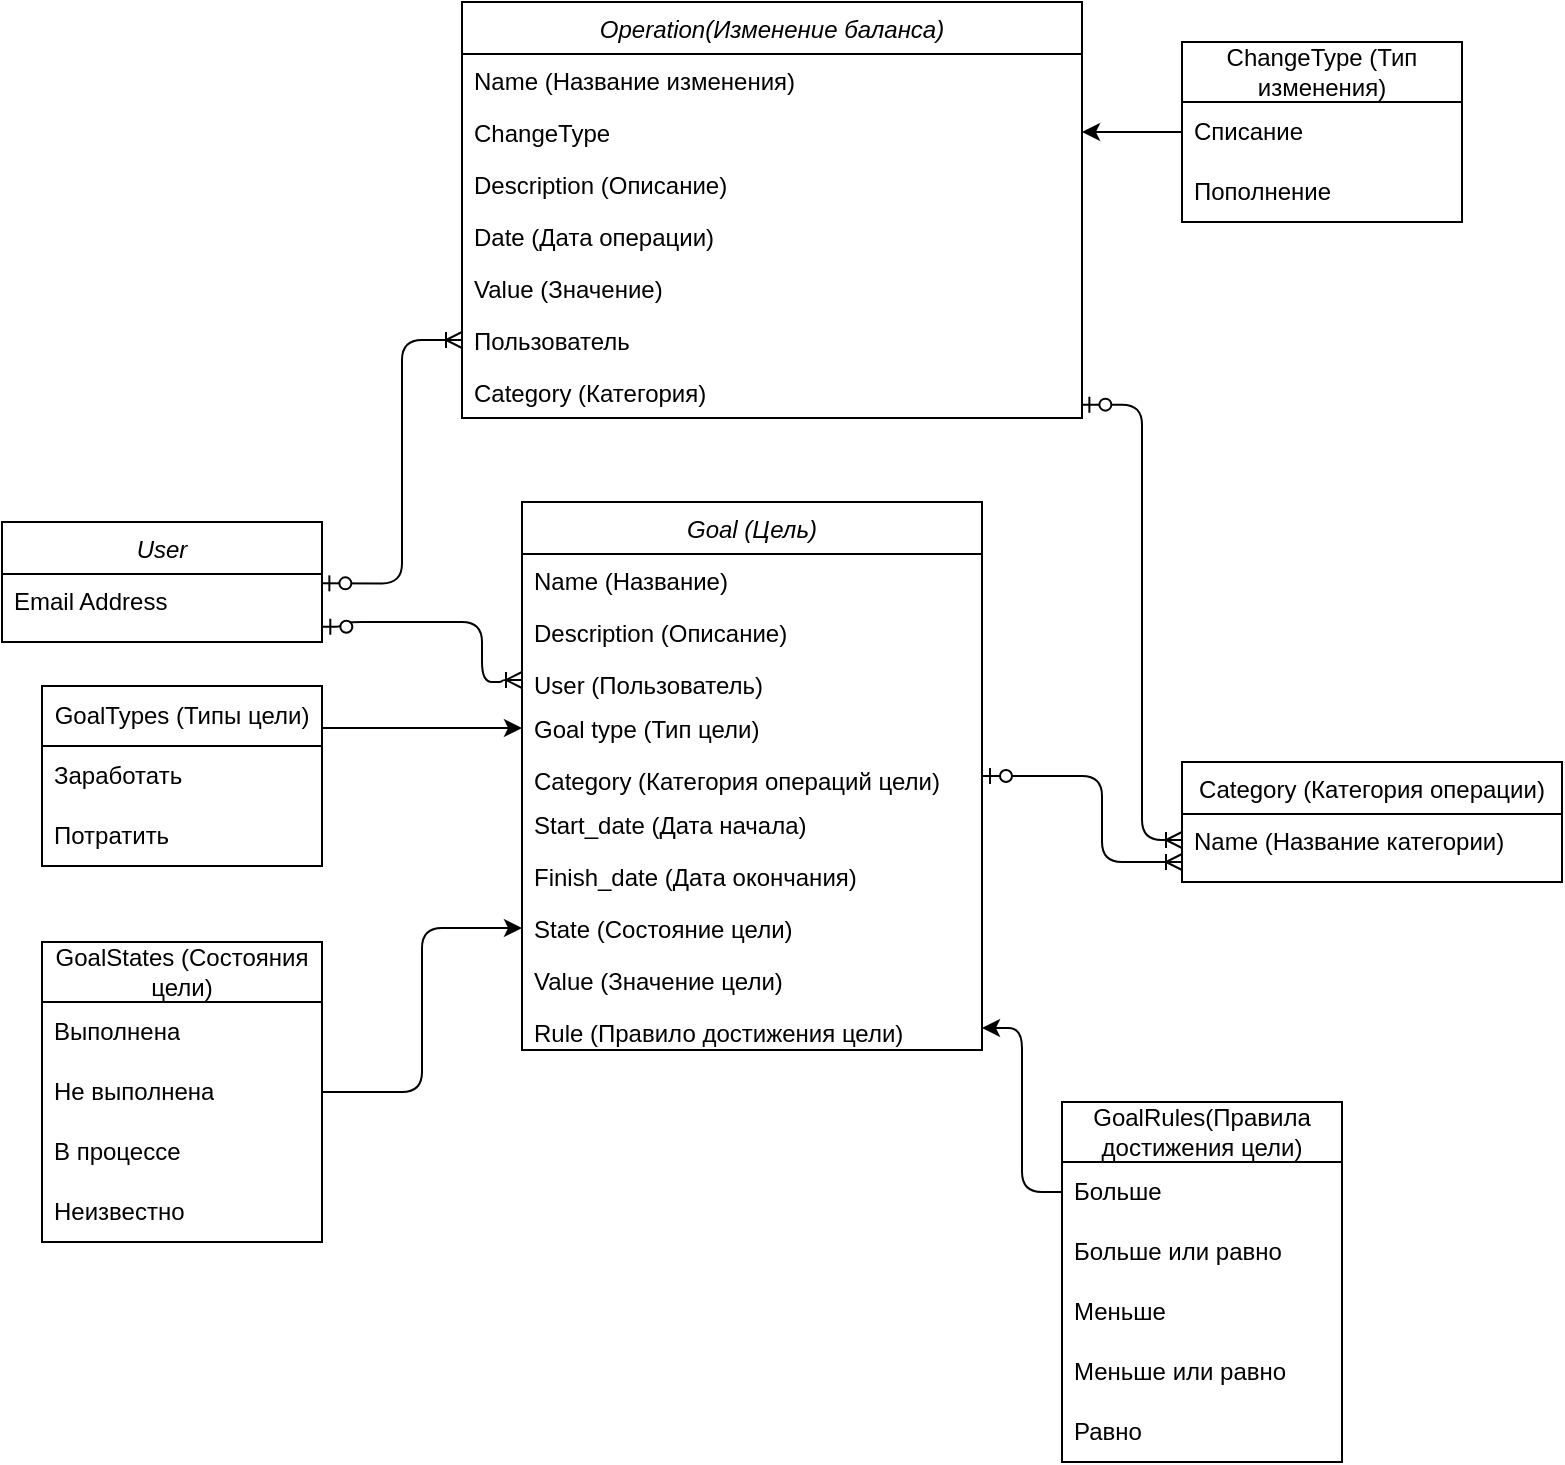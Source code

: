 <mxfile version="20.6.2" type="device" pages="2"><diagram id="C5RBs43oDa-KdzZeNtuy" name="Page-1"><mxGraphModel dx="1962" dy="1766" grid="1" gridSize="10" guides="1" tooltips="1" connect="1" arrows="1" fold="1" page="1" pageScale="1" pageWidth="827" pageHeight="1169" math="0" shadow="0"><root><mxCell id="WIyWlLk6GJQsqaUBKTNV-0"/><mxCell id="WIyWlLk6GJQsqaUBKTNV-1" parent="WIyWlLk6GJQsqaUBKTNV-0"/><mxCell id="zkfFHV4jXpPFQw0GAbJ--0" value="Operation(Изменение баланса)" style="swimlane;fontStyle=2;align=center;verticalAlign=top;childLayout=stackLayout;horizontal=1;startSize=26;horizontalStack=0;resizeParent=1;resizeLast=0;collapsible=1;marginBottom=0;rounded=0;shadow=0;strokeWidth=1;" parent="WIyWlLk6GJQsqaUBKTNV-1" vertex="1"><mxGeometry x="10" y="-170" width="310" height="208" as="geometry"><mxRectangle x="230" y="140" width="160" height="26" as="alternateBounds"/></mxGeometry></mxCell><mxCell id="zkfFHV4jXpPFQw0GAbJ--1" value="Name (Название изменения)" style="text;align=left;verticalAlign=top;spacingLeft=4;spacingRight=4;overflow=hidden;rotatable=0;points=[[0,0.5],[1,0.5]];portConstraint=eastwest;" parent="zkfFHV4jXpPFQw0GAbJ--0" vertex="1"><mxGeometry y="26" width="310" height="26" as="geometry"/></mxCell><mxCell id="6rDE23QZTQZTbYscUyHY-10" value="ChangeType" style="text;align=left;verticalAlign=top;spacingLeft=4;spacingRight=4;overflow=hidden;rotatable=0;points=[[0,0.5],[1,0.5]];portConstraint=eastwest;" parent="zkfFHV4jXpPFQw0GAbJ--0" vertex="1"><mxGeometry y="52" width="310" height="26" as="geometry"/></mxCell><mxCell id="zkfFHV4jXpPFQw0GAbJ--2" value="Description (Описание)" style="text;align=left;verticalAlign=top;spacingLeft=4;spacingRight=4;overflow=hidden;rotatable=0;points=[[0,0.5],[1,0.5]];portConstraint=eastwest;rounded=0;shadow=0;html=0;" parent="zkfFHV4jXpPFQw0GAbJ--0" vertex="1"><mxGeometry y="78" width="310" height="26" as="geometry"/></mxCell><mxCell id="zkfFHV4jXpPFQw0GAbJ--3" value="Date (Дата операции)" style="text;align=left;verticalAlign=top;spacingLeft=4;spacingRight=4;overflow=hidden;rotatable=0;points=[[0,0.5],[1,0.5]];portConstraint=eastwest;rounded=0;shadow=0;html=0;" parent="zkfFHV4jXpPFQw0GAbJ--0" vertex="1"><mxGeometry y="104" width="310" height="26" as="geometry"/></mxCell><mxCell id="droNEMPqLbApJYfDtnA0-14" value="Value (Значение)" style="text;align=left;verticalAlign=top;spacingLeft=4;spacingRight=4;overflow=hidden;rotatable=0;points=[[0,0.5],[1,0.5]];portConstraint=eastwest;rounded=0;shadow=0;html=0;" parent="zkfFHV4jXpPFQw0GAbJ--0" vertex="1"><mxGeometry y="130" width="310" height="26" as="geometry"/></mxCell><mxCell id="droNEMPqLbApJYfDtnA0-22" value="Пользователь" style="text;align=left;verticalAlign=top;spacingLeft=4;spacingRight=4;overflow=hidden;rotatable=0;points=[[0,0.5],[1,0.5]];portConstraint=eastwest;rounded=0;shadow=0;html=0;" parent="zkfFHV4jXpPFQw0GAbJ--0" vertex="1"><mxGeometry y="156" width="310" height="26" as="geometry"/></mxCell><mxCell id="YLelCh7Ct_i9xg_VBC4e-17" value="Category (Категория)" style="text;align=left;verticalAlign=top;spacingLeft=4;spacingRight=4;overflow=hidden;rotatable=0;points=[[0,0.5],[1,0.5]];portConstraint=eastwest;rounded=0;shadow=0;html=0;" vertex="1" parent="zkfFHV4jXpPFQw0GAbJ--0"><mxGeometry y="182" width="310" height="26" as="geometry"/></mxCell><mxCell id="zkfFHV4jXpPFQw0GAbJ--17" value="Category (Категория операции)" style="swimlane;fontStyle=0;align=center;verticalAlign=top;childLayout=stackLayout;horizontal=1;startSize=26;horizontalStack=0;resizeParent=1;resizeLast=0;collapsible=1;marginBottom=0;rounded=0;shadow=0;strokeWidth=1;" parent="WIyWlLk6GJQsqaUBKTNV-1" vertex="1"><mxGeometry x="370" y="210" width="190" height="60" as="geometry"><mxRectangle x="550" y="140" width="160" height="26" as="alternateBounds"/></mxGeometry></mxCell><mxCell id="zkfFHV4jXpPFQw0GAbJ--18" value="Name (Название категории)" style="text;align=left;verticalAlign=top;spacingLeft=4;spacingRight=4;overflow=hidden;rotatable=0;points=[[0,0.5],[1,0.5]];portConstraint=eastwest;" parent="zkfFHV4jXpPFQw0GAbJ--17" vertex="1"><mxGeometry y="26" width="190" height="26" as="geometry"/></mxCell><mxCell id="droNEMPqLbApJYfDtnA0-0" value="User" style="swimlane;fontStyle=2;align=center;verticalAlign=top;childLayout=stackLayout;horizontal=1;startSize=26;horizontalStack=0;resizeParent=1;resizeLast=0;collapsible=1;marginBottom=0;rounded=0;shadow=0;strokeWidth=1;" parent="WIyWlLk6GJQsqaUBKTNV-1" vertex="1"><mxGeometry x="-220" y="90" width="160" height="60" as="geometry"><mxRectangle x="230" y="140" width="160" height="26" as="alternateBounds"/></mxGeometry></mxCell><mxCell id="droNEMPqLbApJYfDtnA0-3" value="Email Address" style="text;align=left;verticalAlign=top;spacingLeft=4;spacingRight=4;overflow=hidden;rotatable=0;points=[[0,0.5],[1,0.5]];portConstraint=eastwest;rounded=0;shadow=0;html=0;" parent="droNEMPqLbApJYfDtnA0-0" vertex="1"><mxGeometry y="26" width="160" height="26" as="geometry"/></mxCell><mxCell id="6rDE23QZTQZTbYscUyHY-17" value="" style="edgeStyle=orthogonalEdgeStyle;fontSize=12;html=1;endArrow=ERoneToMany;startArrow=ERzeroToOne;rounded=1;entryX=0;entryY=0.5;entryDx=0;entryDy=0;exitX=0.998;exitY=0.18;exitDx=0;exitDy=0;exitPerimeter=0;" parent="WIyWlLk6GJQsqaUBKTNV-1" source="droNEMPqLbApJYfDtnA0-3" target="droNEMPqLbApJYfDtnA0-22" edge="1"><mxGeometry width="100" height="100" relative="1" as="geometry"><mxPoint x="-60" y="100" as="sourcePoint"/><mxPoint y="-20" as="targetPoint"/><Array as="points"><mxPoint x="-20" y="121"/><mxPoint x="-20" y="-1"/></Array></mxGeometry></mxCell><mxCell id="YLelCh7Ct_i9xg_VBC4e-0" value="Goal (Цель)" style="swimlane;fontStyle=2;align=center;verticalAlign=top;childLayout=stackLayout;horizontal=1;startSize=26;horizontalStack=0;resizeParent=1;resizeLast=0;collapsible=1;marginBottom=0;rounded=0;shadow=0;strokeWidth=1;" vertex="1" parent="WIyWlLk6GJQsqaUBKTNV-1"><mxGeometry x="40" y="80" width="230" height="274" as="geometry"><mxRectangle x="230" y="140" width="160" height="26" as="alternateBounds"/></mxGeometry></mxCell><mxCell id="YLelCh7Ct_i9xg_VBC4e-1" value="Name (Название)" style="text;align=left;verticalAlign=top;spacingLeft=4;spacingRight=4;overflow=hidden;rotatable=0;points=[[0,0.5],[1,0.5]];portConstraint=eastwest;" vertex="1" parent="YLelCh7Ct_i9xg_VBC4e-0"><mxGeometry y="26" width="230" height="26" as="geometry"/></mxCell><mxCell id="YLelCh7Ct_i9xg_VBC4e-6" value="Description (Описание)" style="text;align=left;verticalAlign=top;spacingLeft=4;spacingRight=4;overflow=hidden;rotatable=0;points=[[0,0.5],[1,0.5]];portConstraint=eastwest;" vertex="1" parent="YLelCh7Ct_i9xg_VBC4e-0"><mxGeometry y="52" width="230" height="26" as="geometry"/></mxCell><mxCell id="YLelCh7Ct_i9xg_VBC4e-31" value="User (Пользователь)" style="text;align=left;verticalAlign=top;spacingLeft=4;spacingRight=4;overflow=hidden;rotatable=0;points=[[0,0.5],[1,0.5]];portConstraint=eastwest;container=1;" vertex="1" parent="YLelCh7Ct_i9xg_VBC4e-0"><mxGeometry y="78" width="230" height="22" as="geometry"><mxRectangle y="230" width="230" height="30" as="alternateBounds"/></mxGeometry></mxCell><mxCell id="YLelCh7Ct_i9xg_VBC4e-2" value="Goal type (Тип цели)" style="text;align=left;verticalAlign=top;spacingLeft=4;spacingRight=4;overflow=hidden;rotatable=0;points=[[0,0.5],[1,0.5]];portConstraint=eastwest;" vertex="1" parent="YLelCh7Ct_i9xg_VBC4e-0"><mxGeometry y="100" width="230" height="26" as="geometry"/></mxCell><mxCell id="Ao2lMlUDFyoLLp6I1BZ9-1" value="Category (Категория операций цели)" style="text;align=left;verticalAlign=top;spacingLeft=4;spacingRight=4;overflow=hidden;rotatable=0;points=[[0,0.5],[1,0.5]];portConstraint=eastwest;container=1;" vertex="1" parent="YLelCh7Ct_i9xg_VBC4e-0"><mxGeometry y="126" width="230" height="22" as="geometry"/></mxCell><mxCell id="YLelCh7Ct_i9xg_VBC4e-4" value="Start_date (Дата начала)" style="text;align=left;verticalAlign=top;spacingLeft=4;spacingRight=4;overflow=hidden;rotatable=0;points=[[0,0.5],[1,0.5]];portConstraint=eastwest;" vertex="1" parent="YLelCh7Ct_i9xg_VBC4e-0"><mxGeometry y="148" width="230" height="26" as="geometry"/></mxCell><mxCell id="YLelCh7Ct_i9xg_VBC4e-5" value="Finish_date (Дата окончания)" style="text;align=left;verticalAlign=top;spacingLeft=4;spacingRight=4;overflow=hidden;rotatable=0;points=[[0,0.5],[1,0.5]];portConstraint=eastwest;" vertex="1" parent="YLelCh7Ct_i9xg_VBC4e-0"><mxGeometry y="174" width="230" height="26" as="geometry"/></mxCell><mxCell id="YLelCh7Ct_i9xg_VBC4e-7" value="State (Состояние цели)" style="text;align=left;verticalAlign=top;spacingLeft=4;spacingRight=4;overflow=hidden;rotatable=0;points=[[0,0.5],[1,0.5]];portConstraint=eastwest;" vertex="1" parent="YLelCh7Ct_i9xg_VBC4e-0"><mxGeometry y="200" width="230" height="26" as="geometry"/></mxCell><mxCell id="YLelCh7Ct_i9xg_VBC4e-10" value="Value (Значение цели)" style="text;align=left;verticalAlign=top;spacingLeft=4;spacingRight=4;overflow=hidden;rotatable=0;points=[[0,0.5],[1,0.5]];portConstraint=eastwest;container=1;" vertex="1" parent="YLelCh7Ct_i9xg_VBC4e-0"><mxGeometry y="226" width="230" height="26" as="geometry"/></mxCell><mxCell id="YLelCh7Ct_i9xg_VBC4e-23" value="Rule (Правило достижения цели)" style="text;align=left;verticalAlign=top;spacingLeft=4;spacingRight=4;overflow=hidden;rotatable=0;points=[[0,0.5],[1,0.5]];portConstraint=eastwest;container=1;" vertex="1" parent="YLelCh7Ct_i9xg_VBC4e-0"><mxGeometry y="252" width="230" height="22" as="geometry"/></mxCell><mxCell id="YLelCh7Ct_i9xg_VBC4e-3" value="" style="edgeStyle=orthogonalEdgeStyle;fontSize=12;html=1;endArrow=ERoneToMany;startArrow=ERzeroToOne;rounded=1;entryX=0;entryY=0.5;entryDx=0;entryDy=0;exitX=1.001;exitY=1.016;exitDx=0;exitDy=0;exitPerimeter=0;" edge="1" parent="WIyWlLk6GJQsqaUBKTNV-1" source="droNEMPqLbApJYfDtnA0-3" target="YLelCh7Ct_i9xg_VBC4e-31"><mxGeometry width="100" height="100" relative="1" as="geometry"><mxPoint x="-120" y="130" as="sourcePoint"/><mxPoint x="-50" y="70" as="targetPoint"/><Array as="points"><mxPoint x="-50" y="142"/><mxPoint x="-50" y="140"/><mxPoint x="20" y="140"/><mxPoint x="20" y="170"/><mxPoint x="30" y="170"/><mxPoint x="30" y="169"/></Array></mxGeometry></mxCell><mxCell id="YLelCh7Ct_i9xg_VBC4e-11" value="ChangeType (Тип изменения)" style="swimlane;fontStyle=0;childLayout=stackLayout;horizontal=1;startSize=30;horizontalStack=0;resizeParent=1;resizeParentMax=0;resizeLast=0;collapsible=1;marginBottom=0;whiteSpace=wrap;html=1;" vertex="1" parent="WIyWlLk6GJQsqaUBKTNV-1"><mxGeometry x="370" y="-150" width="140" height="90" as="geometry"/></mxCell><mxCell id="YLelCh7Ct_i9xg_VBC4e-12" value="Списание" style="text;strokeColor=none;fillColor=none;align=left;verticalAlign=middle;spacingLeft=4;spacingRight=4;overflow=hidden;points=[[0,0.5],[1,0.5]];portConstraint=eastwest;rotatable=0;whiteSpace=wrap;html=1;" vertex="1" parent="YLelCh7Ct_i9xg_VBC4e-11"><mxGeometry y="30" width="140" height="30" as="geometry"/></mxCell><mxCell id="YLelCh7Ct_i9xg_VBC4e-13" value="Пополнение" style="text;strokeColor=none;fillColor=none;align=left;verticalAlign=middle;spacingLeft=4;spacingRight=4;overflow=hidden;points=[[0,0.5],[1,0.5]];portConstraint=eastwest;rotatable=0;whiteSpace=wrap;html=1;" vertex="1" parent="YLelCh7Ct_i9xg_VBC4e-11"><mxGeometry y="60" width="140" height="30" as="geometry"/></mxCell><mxCell id="YLelCh7Ct_i9xg_VBC4e-21" style="edgeStyle=orthogonalEdgeStyle;rounded=1;orthogonalLoop=1;jettySize=auto;html=1;entryX=0;entryY=0.5;entryDx=0;entryDy=0;" edge="1" parent="WIyWlLk6GJQsqaUBKTNV-1" source="YLelCh7Ct_i9xg_VBC4e-18" target="YLelCh7Ct_i9xg_VBC4e-2"><mxGeometry relative="1" as="geometry"><Array as="points"><mxPoint x="10" y="193"/></Array></mxGeometry></mxCell><mxCell id="YLelCh7Ct_i9xg_VBC4e-18" value="GoalTypes (Типы цели)" style="swimlane;fontStyle=0;childLayout=stackLayout;horizontal=1;startSize=30;horizontalStack=0;resizeParent=1;resizeParentMax=0;resizeLast=0;collapsible=1;marginBottom=0;whiteSpace=wrap;html=1;" vertex="1" parent="WIyWlLk6GJQsqaUBKTNV-1"><mxGeometry x="-200" y="172" width="140" height="90" as="geometry"/></mxCell><mxCell id="YLelCh7Ct_i9xg_VBC4e-19" value="Заработать" style="text;strokeColor=none;fillColor=none;align=left;verticalAlign=middle;spacingLeft=4;spacingRight=4;overflow=hidden;points=[[0,0.5],[1,0.5]];portConstraint=eastwest;rotatable=0;whiteSpace=wrap;html=1;" vertex="1" parent="YLelCh7Ct_i9xg_VBC4e-18"><mxGeometry y="30" width="140" height="30" as="geometry"/></mxCell><mxCell id="YLelCh7Ct_i9xg_VBC4e-20" value="Потратить" style="text;strokeColor=none;fillColor=none;align=left;verticalAlign=middle;spacingLeft=4;spacingRight=4;overflow=hidden;points=[[0,0.5],[1,0.5]];portConstraint=eastwest;rotatable=0;whiteSpace=wrap;html=1;" vertex="1" parent="YLelCh7Ct_i9xg_VBC4e-18"><mxGeometry y="60" width="140" height="30" as="geometry"/></mxCell><mxCell id="YLelCh7Ct_i9xg_VBC4e-22" style="edgeStyle=orthogonalEdgeStyle;rounded=0;orthogonalLoop=1;jettySize=auto;html=1;entryX=1;entryY=0.5;entryDx=0;entryDy=0;" edge="1" parent="WIyWlLk6GJQsqaUBKTNV-1" source="YLelCh7Ct_i9xg_VBC4e-12" target="6rDE23QZTQZTbYscUyHY-10"><mxGeometry relative="1" as="geometry"/></mxCell><mxCell id="YLelCh7Ct_i9xg_VBC4e-24" value="GoalRules(Правила достижения цели)" style="swimlane;fontStyle=0;childLayout=stackLayout;horizontal=1;startSize=30;horizontalStack=0;resizeParent=1;resizeParentMax=0;resizeLast=0;collapsible=1;marginBottom=0;whiteSpace=wrap;html=1;" vertex="1" parent="WIyWlLk6GJQsqaUBKTNV-1"><mxGeometry x="310" y="380" width="140" height="180" as="geometry"/></mxCell><mxCell id="YLelCh7Ct_i9xg_VBC4e-25" value="Больше" style="text;strokeColor=none;fillColor=none;align=left;verticalAlign=middle;spacingLeft=4;spacingRight=4;overflow=hidden;points=[[0,0.5],[1,0.5]];portConstraint=eastwest;rotatable=0;whiteSpace=wrap;html=1;" vertex="1" parent="YLelCh7Ct_i9xg_VBC4e-24"><mxGeometry y="30" width="140" height="30" as="geometry"/></mxCell><mxCell id="YLelCh7Ct_i9xg_VBC4e-26" value="Больше или равно" style="text;strokeColor=none;fillColor=none;align=left;verticalAlign=middle;spacingLeft=4;spacingRight=4;overflow=hidden;points=[[0,0.5],[1,0.5]];portConstraint=eastwest;rotatable=0;whiteSpace=wrap;html=1;" vertex="1" parent="YLelCh7Ct_i9xg_VBC4e-24"><mxGeometry y="60" width="140" height="30" as="geometry"/></mxCell><mxCell id="YLelCh7Ct_i9xg_VBC4e-28" value="Меньше" style="text;strokeColor=none;fillColor=none;align=left;verticalAlign=middle;spacingLeft=4;spacingRight=4;overflow=hidden;points=[[0,0.5],[1,0.5]];portConstraint=eastwest;rotatable=0;whiteSpace=wrap;html=1;" vertex="1" parent="YLelCh7Ct_i9xg_VBC4e-24"><mxGeometry y="90" width="140" height="30" as="geometry"/></mxCell><mxCell id="YLelCh7Ct_i9xg_VBC4e-29" value="Меньше или равно" style="text;strokeColor=none;fillColor=none;align=left;verticalAlign=middle;spacingLeft=4;spacingRight=4;overflow=hidden;points=[[0,0.5],[1,0.5]];portConstraint=eastwest;rotatable=0;whiteSpace=wrap;html=1;" vertex="1" parent="YLelCh7Ct_i9xg_VBC4e-24"><mxGeometry y="120" width="140" height="30" as="geometry"/></mxCell><mxCell id="YLelCh7Ct_i9xg_VBC4e-30" value="Равно" style="text;strokeColor=none;fillColor=none;align=left;verticalAlign=middle;spacingLeft=4;spacingRight=4;overflow=hidden;points=[[0,0.5],[1,0.5]];portConstraint=eastwest;rotatable=0;whiteSpace=wrap;html=1;" vertex="1" parent="YLelCh7Ct_i9xg_VBC4e-24"><mxGeometry y="150" width="140" height="30" as="geometry"/></mxCell><mxCell id="YLelCh7Ct_i9xg_VBC4e-27" style="edgeStyle=orthogonalEdgeStyle;rounded=1;orthogonalLoop=1;jettySize=auto;html=1;entryX=1;entryY=0.5;entryDx=0;entryDy=0;" edge="1" parent="WIyWlLk6GJQsqaUBKTNV-1" source="YLelCh7Ct_i9xg_VBC4e-25" target="YLelCh7Ct_i9xg_VBC4e-23"><mxGeometry relative="1" as="geometry"/></mxCell><mxCell id="Ao2lMlUDFyoLLp6I1BZ9-4" value="" style="edgeStyle=orthogonalEdgeStyle;fontSize=12;html=1;endArrow=ERoneToMany;startArrow=ERzeroToOne;rounded=1;entryX=0;entryY=0.5;entryDx=0;entryDy=0;exitX=0.999;exitY=0.744;exitDx=0;exitDy=0;exitPerimeter=0;" edge="1" parent="WIyWlLk6GJQsqaUBKTNV-1" source="YLelCh7Ct_i9xg_VBC4e-17" target="zkfFHV4jXpPFQw0GAbJ--18"><mxGeometry width="100" height="100" relative="1" as="geometry"><mxPoint x="340.0" y="32.416" as="sourcePoint"/><mxPoint x="439.84" y="59" as="targetPoint"/><Array as="points"><mxPoint x="350" y="31"/><mxPoint x="350" y="249"/></Array></mxGeometry></mxCell><mxCell id="Ao2lMlUDFyoLLp6I1BZ9-5" value="" style="edgeStyle=orthogonalEdgeStyle;fontSize=12;html=1;endArrow=ERoneToMany;startArrow=ERzeroToOne;rounded=1;entryX=0;entryY=0.923;entryDx=0;entryDy=0;exitX=1;exitY=0.5;exitDx=0;exitDy=0;entryPerimeter=0;" edge="1" parent="WIyWlLk6GJQsqaUBKTNV-1" source="Ao2lMlUDFyoLLp6I1BZ9-1" target="zkfFHV4jXpPFQw0GAbJ--18"><mxGeometry width="100" height="100" relative="1" as="geometry"><mxPoint x="300.0" y="150.054" as="sourcePoint"/><mxPoint x="350.31" y="367.71" as="targetPoint"/><Array as="points"><mxPoint x="330" y="217"/><mxPoint x="330" y="260"/></Array></mxGeometry></mxCell><mxCell id="Ao2lMlUDFyoLLp6I1BZ9-9" style="edgeStyle=orthogonalEdgeStyle;rounded=1;orthogonalLoop=1;jettySize=auto;html=1;entryX=0;entryY=0.5;entryDx=0;entryDy=0;" edge="1" parent="WIyWlLk6GJQsqaUBKTNV-1" source="Ao2lMlUDFyoLLp6I1BZ9-6" target="YLelCh7Ct_i9xg_VBC4e-7"><mxGeometry relative="1" as="geometry"/></mxCell><mxCell id="Ao2lMlUDFyoLLp6I1BZ9-6" value="GoalStates (Состояния цели)" style="swimlane;fontStyle=0;childLayout=stackLayout;horizontal=1;startSize=30;horizontalStack=0;resizeParent=1;resizeParentMax=0;resizeLast=0;collapsible=1;marginBottom=0;whiteSpace=wrap;html=1;" vertex="1" parent="WIyWlLk6GJQsqaUBKTNV-1"><mxGeometry x="-200" y="300" width="140" height="150" as="geometry"/></mxCell><mxCell id="Ao2lMlUDFyoLLp6I1BZ9-7" value="Выполнена" style="text;strokeColor=none;fillColor=none;align=left;verticalAlign=middle;spacingLeft=4;spacingRight=4;overflow=hidden;points=[[0,0.5],[1,0.5]];portConstraint=eastwest;rotatable=0;whiteSpace=wrap;html=1;" vertex="1" parent="Ao2lMlUDFyoLLp6I1BZ9-6"><mxGeometry y="30" width="140" height="30" as="geometry"/></mxCell><mxCell id="Ao2lMlUDFyoLLp6I1BZ9-8" value="Не выполнена" style="text;strokeColor=none;fillColor=none;align=left;verticalAlign=middle;spacingLeft=4;spacingRight=4;overflow=hidden;points=[[0,0.5],[1,0.5]];portConstraint=eastwest;rotatable=0;whiteSpace=wrap;html=1;" vertex="1" parent="Ao2lMlUDFyoLLp6I1BZ9-6"><mxGeometry y="60" width="140" height="30" as="geometry"/></mxCell><mxCell id="Ao2lMlUDFyoLLp6I1BZ9-10" value="В процессе" style="text;strokeColor=none;fillColor=none;align=left;verticalAlign=middle;spacingLeft=4;spacingRight=4;overflow=hidden;points=[[0,0.5],[1,0.5]];portConstraint=eastwest;rotatable=0;whiteSpace=wrap;html=1;" vertex="1" parent="Ao2lMlUDFyoLLp6I1BZ9-6"><mxGeometry y="90" width="140" height="30" as="geometry"/></mxCell><mxCell id="Ao2lMlUDFyoLLp6I1BZ9-11" value="Неизвестно" style="text;strokeColor=none;fillColor=none;align=left;verticalAlign=middle;spacingLeft=4;spacingRight=4;overflow=hidden;points=[[0,0.5],[1,0.5]];portConstraint=eastwest;rotatable=0;whiteSpace=wrap;html=1;" vertex="1" parent="Ao2lMlUDFyoLLp6I1BZ9-6"><mxGeometry y="120" width="140" height="30" as="geometry"/></mxCell></root></mxGraphModel></diagram><diagram id="sliveblg7DsQSz-mmFYv" name="Page-2"><mxGraphModel dx="2736" dy="2001" grid="1" gridSize="10" guides="1" tooltips="1" connect="1" arrows="1" fold="1" page="1" pageScale="1" pageWidth="850" pageHeight="1100" math="0" shadow="0"><root><mxCell id="0"/><mxCell id="1" parent="0"/><mxCell id="hydowO1ZCt6c1yrwkZdY-1" value="Operation(Изменение баланса)" style="swimlane;fontStyle=2;align=center;verticalAlign=top;childLayout=stackLayout;horizontal=1;startSize=26;horizontalStack=0;resizeParent=1;resizeLast=0;collapsible=1;marginBottom=0;rounded=0;shadow=0;strokeWidth=1;" vertex="1" parent="1"><mxGeometry x="10" y="-190" width="310" height="208" as="geometry"><mxRectangle x="230" y="140" width="160" height="26" as="alternateBounds"/></mxGeometry></mxCell><mxCell id="hydowO1ZCt6c1yrwkZdY-2" value="Name (Название изменения)" style="text;align=left;verticalAlign=top;spacingLeft=4;spacingRight=4;overflow=hidden;rotatable=0;points=[[0,0.5],[1,0.5]];portConstraint=eastwest;" vertex="1" parent="hydowO1ZCt6c1yrwkZdY-1"><mxGeometry y="26" width="310" height="26" as="geometry"/></mxCell><mxCell id="hydowO1ZCt6c1yrwkZdY-3" value="ChangeType" style="text;align=left;verticalAlign=top;spacingLeft=4;spacingRight=4;overflow=hidden;rotatable=0;points=[[0,0.5],[1,0.5]];portConstraint=eastwest;" vertex="1" parent="hydowO1ZCt6c1yrwkZdY-1"><mxGeometry y="52" width="310" height="26" as="geometry"/></mxCell><mxCell id="hydowO1ZCt6c1yrwkZdY-4" value="Description (Описание)" style="text;align=left;verticalAlign=top;spacingLeft=4;spacingRight=4;overflow=hidden;rotatable=0;points=[[0,0.5],[1,0.5]];portConstraint=eastwest;rounded=0;shadow=0;html=0;" vertex="1" parent="hydowO1ZCt6c1yrwkZdY-1"><mxGeometry y="78" width="310" height="26" as="geometry"/></mxCell><mxCell id="hydowO1ZCt6c1yrwkZdY-5" value="Date (Дата операции)" style="text;align=left;verticalAlign=top;spacingLeft=4;spacingRight=4;overflow=hidden;rotatable=0;points=[[0,0.5],[1,0.5]];portConstraint=eastwest;rounded=0;shadow=0;html=0;" vertex="1" parent="hydowO1ZCt6c1yrwkZdY-1"><mxGeometry y="104" width="310" height="26" as="geometry"/></mxCell><mxCell id="hydowO1ZCt6c1yrwkZdY-6" value="Value (Значение)" style="text;align=left;verticalAlign=top;spacingLeft=4;spacingRight=4;overflow=hidden;rotatable=0;points=[[0,0.5],[1,0.5]];portConstraint=eastwest;rounded=0;shadow=0;html=0;" vertex="1" parent="hydowO1ZCt6c1yrwkZdY-1"><mxGeometry y="130" width="310" height="26" as="geometry"/></mxCell><mxCell id="hydowO1ZCt6c1yrwkZdY-7" value="Пользователь" style="text;align=left;verticalAlign=top;spacingLeft=4;spacingRight=4;overflow=hidden;rotatable=0;points=[[0,0.5],[1,0.5]];portConstraint=eastwest;rounded=0;shadow=0;html=0;" vertex="1" parent="hydowO1ZCt6c1yrwkZdY-1"><mxGeometry y="156" width="310" height="26" as="geometry"/></mxCell><mxCell id="hydowO1ZCt6c1yrwkZdY-8" value="Category (Категория)" style="text;align=left;verticalAlign=top;spacingLeft=4;spacingRight=4;overflow=hidden;rotatable=0;points=[[0,0.5],[1,0.5]];portConstraint=eastwest;rounded=0;shadow=0;html=0;" vertex="1" parent="hydowO1ZCt6c1yrwkZdY-1"><mxGeometry y="182" width="310" height="26" as="geometry"/></mxCell><mxCell id="hydowO1ZCt6c1yrwkZdY-9" value="Category (Категория операции)" style="swimlane;fontStyle=0;align=center;verticalAlign=top;childLayout=stackLayout;horizontal=1;startSize=26;horizontalStack=0;resizeParent=1;resizeLast=0;collapsible=1;marginBottom=0;rounded=0;shadow=0;strokeWidth=1;" vertex="1" parent="1"><mxGeometry x="540.5" y="-42" width="190" height="60" as="geometry"><mxRectangle x="550" y="140" width="160" height="26" as="alternateBounds"/></mxGeometry></mxCell><mxCell id="hydowO1ZCt6c1yrwkZdY-10" value="Name (Название категории)" style="text;align=left;verticalAlign=top;spacingLeft=4;spacingRight=4;overflow=hidden;rotatable=0;points=[[0,0.5],[1,0.5]];portConstraint=eastwest;" vertex="1" parent="hydowO1ZCt6c1yrwkZdY-9"><mxGeometry y="26" width="190" height="26" as="geometry"/></mxCell><mxCell id="hydowO1ZCt6c1yrwkZdY-11" value="User" style="swimlane;fontStyle=2;align=center;verticalAlign=top;childLayout=stackLayout;horizontal=1;startSize=26;horizontalStack=0;resizeParent=1;resizeLast=0;collapsible=1;marginBottom=0;rounded=0;shadow=0;strokeWidth=1;" vertex="1" parent="1"><mxGeometry x="-90" y="150" width="160" height="60" as="geometry"><mxRectangle x="230" y="140" width="160" height="26" as="alternateBounds"/></mxGeometry></mxCell><mxCell id="hydowO1ZCt6c1yrwkZdY-12" value="Email Address" style="text;align=left;verticalAlign=top;spacingLeft=4;spacingRight=4;overflow=hidden;rotatable=0;points=[[0,0.5],[1,0.5]];portConstraint=eastwest;rounded=0;shadow=0;html=0;" vertex="1" parent="hydowO1ZCt6c1yrwkZdY-11"><mxGeometry y="26" width="160" height="26" as="geometry"/></mxCell><mxCell id="hydowO1ZCt6c1yrwkZdY-13" value="Budget(Бюджет)" style="swimlane;fontStyle=2;align=center;verticalAlign=top;childLayout=stackLayout;horizontal=1;startSize=26;horizontalStack=0;resizeParent=1;resizeLast=0;collapsible=1;marginBottom=0;rounded=0;shadow=0;strokeWidth=1;" vertex="1" parent="1"><mxGeometry x="413" y="150" width="317.5" height="190" as="geometry"><mxRectangle x="230" y="140" width="160" height="26" as="alternateBounds"/></mxGeometry></mxCell><mxCell id="hydowO1ZCt6c1yrwkZdY-14" value="Name (Название бюджета)" style="text;align=left;verticalAlign=top;spacingLeft=4;spacingRight=4;overflow=hidden;rotatable=0;points=[[0,0.5],[1,0.5]];portConstraint=eastwest;rounded=0;shadow=0;html=0;" vertex="1" parent="hydowO1ZCt6c1yrwkZdY-13"><mxGeometry y="26" width="317.5" height="26" as="geometry"/></mxCell><mxCell id="hydowO1ZCt6c1yrwkZdY-15" value="Category (Категория)" style="text;align=left;verticalAlign=top;spacingLeft=4;spacingRight=4;overflow=hidden;rotatable=0;points=[[0,0.5],[1,0.5]];portConstraint=eastwest;rounded=0;shadow=0;html=0;" vertex="1" parent="hydowO1ZCt6c1yrwkZdY-13"><mxGeometry y="52" width="317.5" height="26" as="geometry"/></mxCell><mxCell id="hydowO1ZCt6c1yrwkZdY-16" value="Value (Значение)" style="text;align=left;verticalAlign=top;spacingLeft=4;spacingRight=4;overflow=hidden;rotatable=0;points=[[0,0.5],[1,0.5]];portConstraint=eastwest;rounded=0;shadow=0;html=0;" vertex="1" parent="hydowO1ZCt6c1yrwkZdY-13"><mxGeometry y="78" width="317.5" height="26" as="geometry"/></mxCell><mxCell id="hydowO1ZCt6c1yrwkZdY-17" value="Start_date (Дата начала актуальности бюджета)" style="text;align=left;verticalAlign=top;spacingLeft=4;spacingRight=4;overflow=hidden;rotatable=0;points=[[0,0.5],[1,0.5]];portConstraint=eastwest;rounded=0;shadow=0;html=0;" vertex="1" parent="hydowO1ZCt6c1yrwkZdY-13"><mxGeometry y="104" width="317.5" height="26" as="geometry"/></mxCell><mxCell id="hydowO1ZCt6c1yrwkZdY-18" value="Finish_date(Дата окончания актуальности бюджета)" style="text;align=left;verticalAlign=top;spacingLeft=4;spacingRight=4;overflow=hidden;rotatable=0;points=[[0,0.5],[1,0.5]];portConstraint=eastwest;rounded=0;shadow=0;html=0;" vertex="1" parent="hydowO1ZCt6c1yrwkZdY-13"><mxGeometry y="130" width="317.5" height="26" as="geometry"/></mxCell><mxCell id="hydowO1ZCt6c1yrwkZdY-19" value="User (пользователь)" style="text;align=left;verticalAlign=top;spacingLeft=4;spacingRight=4;overflow=hidden;rotatable=0;points=[[0,0.5],[1,0.5]];portConstraint=eastwest;rounded=0;shadow=0;html=0;" vertex="1" parent="hydowO1ZCt6c1yrwkZdY-13"><mxGeometry y="156" width="317.5" height="26" as="geometry"/></mxCell><mxCell id="hydowO1ZCt6c1yrwkZdY-20" value="" style="edgeStyle=entityRelationEdgeStyle;fontSize=12;html=1;endArrow=ERmandOne;startArrow=ERmandOne;rounded=1;" edge="1" parent="1" source="hydowO1ZCt6c1yrwkZdY-15" target="hydowO1ZCt6c1yrwkZdY-10"><mxGeometry width="100" height="100" relative="1" as="geometry"><mxPoint x="970" y="190" as="sourcePoint"/><mxPoint x="1120" y="-60" as="targetPoint"/></mxGeometry></mxCell><mxCell id="hydowO1ZCt6c1yrwkZdY-21" value="" style="edgeStyle=entityRelationEdgeStyle;fontSize=12;html=1;endArrow=ERoneToMany;startArrow=ERzeroToOne;rounded=1;exitX=1;exitY=0.5;exitDx=0;exitDy=0;entryX=0;entryY=0.5;entryDx=0;entryDy=0;" edge="1" parent="1" source="hydowO1ZCt6c1yrwkZdY-12" target="hydowO1ZCt6c1yrwkZdY-14"><mxGeometry width="100" height="100" relative="1" as="geometry"><mxPoint x="80" y="180" as="sourcePoint"/><mxPoint x="180" y="80" as="targetPoint"/></mxGeometry></mxCell><mxCell id="hydowO1ZCt6c1yrwkZdY-22" value="" style="edgeStyle=entityRelationEdgeStyle;fontSize=12;html=1;endArrow=ERoneToMany;startArrow=ERzeroToOne;rounded=1;exitX=0.001;exitY=0.327;exitDx=0;exitDy=0;entryX=0;entryY=0.5;entryDx=0;entryDy=0;exitPerimeter=0;" edge="1" parent="1" source="hydowO1ZCt6c1yrwkZdY-11" target="hydowO1ZCt6c1yrwkZdY-7"><mxGeometry width="100" height="100" relative="1" as="geometry"><mxPoint x="-190" y="60" as="sourcePoint"/><mxPoint y="-20" as="targetPoint"/></mxGeometry></mxCell><mxCell id="hydowO1ZCt6c1yrwkZdY-23" value="Goal (Цель)" style="swimlane;fontStyle=2;align=center;verticalAlign=top;childLayout=stackLayout;horizontal=1;startSize=26;horizontalStack=0;resizeParent=1;resizeLast=0;collapsible=1;marginBottom=0;rounded=0;shadow=0;strokeWidth=1;" vertex="1" parent="1"><mxGeometry x="160" y="260" width="200" height="252" as="geometry"><mxRectangle x="230" y="140" width="160" height="26" as="alternateBounds"/></mxGeometry></mxCell><mxCell id="hydowO1ZCt6c1yrwkZdY-24" value="Name (Название)" style="text;align=left;verticalAlign=top;spacingLeft=4;spacingRight=4;overflow=hidden;rotatable=0;points=[[0,0.5],[1,0.5]];portConstraint=eastwest;" vertex="1" parent="hydowO1ZCt6c1yrwkZdY-23"><mxGeometry y="26" width="200" height="26" as="geometry"/></mxCell><mxCell id="hydowO1ZCt6c1yrwkZdY-25" value="Description (Описание)" style="text;align=left;verticalAlign=top;spacingLeft=4;spacingRight=4;overflow=hidden;rotatable=0;points=[[0,0.5],[1,0.5]];portConstraint=eastwest;" vertex="1" parent="hydowO1ZCt6c1yrwkZdY-23"><mxGeometry y="52" width="200" height="26" as="geometry"/></mxCell><mxCell id="hydowO1ZCt6c1yrwkZdY-26" value="Goal type (Тип цели)" style="text;align=left;verticalAlign=top;spacingLeft=4;spacingRight=4;overflow=hidden;rotatable=0;points=[[0,0.5],[1,0.5]];portConstraint=eastwest;" vertex="1" parent="hydowO1ZCt6c1yrwkZdY-23"><mxGeometry y="78" width="200" height="26" as="geometry"/></mxCell><mxCell id="hydowO1ZCt6c1yrwkZdY-27" value="Start_date (Дата начала)" style="text;align=left;verticalAlign=top;spacingLeft=4;spacingRight=4;overflow=hidden;rotatable=0;points=[[0,0.5],[1,0.5]];portConstraint=eastwest;" vertex="1" parent="hydowO1ZCt6c1yrwkZdY-23"><mxGeometry y="104" width="200" height="26" as="geometry"/></mxCell><mxCell id="hydowO1ZCt6c1yrwkZdY-28" value="Finish_date (Дата окончания)" style="text;align=left;verticalAlign=top;spacingLeft=4;spacingRight=4;overflow=hidden;rotatable=0;points=[[0,0.5],[1,0.5]];portConstraint=eastwest;" vertex="1" parent="hydowO1ZCt6c1yrwkZdY-23"><mxGeometry y="130" width="200" height="26" as="geometry"/></mxCell><mxCell id="hydowO1ZCt6c1yrwkZdY-29" value="State (Состояние цели)" style="text;align=left;verticalAlign=top;spacingLeft=4;spacingRight=4;overflow=hidden;rotatable=0;points=[[0,0.5],[1,0.5]];portConstraint=eastwest;" vertex="1" parent="hydowO1ZCt6c1yrwkZdY-23"><mxGeometry y="156" width="200" height="26" as="geometry"/></mxCell><mxCell id="hydowO1ZCt6c1yrwkZdY-30" value="Value (Значение цели)" style="text;align=left;verticalAlign=top;spacingLeft=4;spacingRight=4;overflow=hidden;rotatable=0;points=[[0,0.5],[1,0.5]];portConstraint=eastwest;container=1;" vertex="1" parent="hydowO1ZCt6c1yrwkZdY-23"><mxGeometry y="182" width="200" height="26" as="geometry"/></mxCell><mxCell id="hydowO1ZCt6c1yrwkZdY-31" value="Rule (Правило достижения цели)" style="text;align=left;verticalAlign=top;spacingLeft=4;spacingRight=4;overflow=hidden;rotatable=0;points=[[0,0.5],[1,0.5]];portConstraint=eastwest;container=1;" vertex="1" parent="hydowO1ZCt6c1yrwkZdY-23"><mxGeometry y="208" width="200" height="22" as="geometry"/></mxCell><mxCell id="hydowO1ZCt6c1yrwkZdY-32" value="User (Пользователь)" style="text;align=left;verticalAlign=top;spacingLeft=4;spacingRight=4;overflow=hidden;rotatable=0;points=[[0,0.5],[1,0.5]];portConstraint=eastwest;container=1;" vertex="1" parent="hydowO1ZCt6c1yrwkZdY-23"><mxGeometry y="230" width="200" height="22" as="geometry"/></mxCell><mxCell id="hydowO1ZCt6c1yrwkZdY-33" value="" style="edgeStyle=entityRelationEdgeStyle;fontSize=12;html=1;endArrow=ERoneToMany;startArrow=ERzeroToOne;rounded=1;entryX=0;entryY=0.5;entryDx=0;entryDy=0;exitX=1;exitY=1;exitDx=0;exitDy=0;" edge="1" parent="1" source="hydowO1ZCt6c1yrwkZdY-11" target="hydowO1ZCt6c1yrwkZdY-24"><mxGeometry width="100" height="100" relative="1" as="geometry"><mxPoint x="60" y="230" as="sourcePoint"/><mxPoint x="140" y="399" as="targetPoint"/></mxGeometry></mxCell><mxCell id="hydowO1ZCt6c1yrwkZdY-34" value="ChangeType (Тип изменения)" style="swimlane;fontStyle=0;childLayout=stackLayout;horizontal=1;startSize=30;horizontalStack=0;resizeParent=1;resizeParentMax=0;resizeLast=0;collapsible=1;marginBottom=0;whiteSpace=wrap;html=1;" vertex="1" parent="1"><mxGeometry x="370" y="-170" width="140" height="90" as="geometry"/></mxCell><mxCell id="hydowO1ZCt6c1yrwkZdY-35" value="Списание" style="text;strokeColor=none;fillColor=none;align=left;verticalAlign=middle;spacingLeft=4;spacingRight=4;overflow=hidden;points=[[0,0.5],[1,0.5]];portConstraint=eastwest;rotatable=0;whiteSpace=wrap;html=1;" vertex="1" parent="hydowO1ZCt6c1yrwkZdY-34"><mxGeometry y="30" width="140" height="30" as="geometry"/></mxCell><mxCell id="hydowO1ZCt6c1yrwkZdY-36" value="Пополнение" style="text;strokeColor=none;fillColor=none;align=left;verticalAlign=middle;spacingLeft=4;spacingRight=4;overflow=hidden;points=[[0,0.5],[1,0.5]];portConstraint=eastwest;rotatable=0;whiteSpace=wrap;html=1;" vertex="1" parent="hydowO1ZCt6c1yrwkZdY-34"><mxGeometry y="60" width="140" height="30" as="geometry"/></mxCell><mxCell id="hydowO1ZCt6c1yrwkZdY-37" value="" style="edgeStyle=entityRelationEdgeStyle;fontSize=12;html=1;endArrow=ERzeroToMany;startArrow=ERzeroToOne;rounded=0;entryX=0;entryY=0.923;entryDx=0;entryDy=0;entryPerimeter=0;" edge="1" parent="1" source="hydowO1ZCt6c1yrwkZdY-8" target="hydowO1ZCt6c1yrwkZdY-10"><mxGeometry width="100" height="100" relative="1" as="geometry"><mxPoint x="680" y="-160" as="sourcePoint"/><mxPoint x="780" y="-260" as="targetPoint"/></mxGeometry></mxCell><mxCell id="hydowO1ZCt6c1yrwkZdY-38" style="edgeStyle=orthogonalEdgeStyle;rounded=0;orthogonalLoop=1;jettySize=auto;html=1;entryX=0;entryY=0.5;entryDx=0;entryDy=0;" edge="1" parent="1" source="hydowO1ZCt6c1yrwkZdY-39" target="hydowO1ZCt6c1yrwkZdY-26"><mxGeometry relative="1" as="geometry"/></mxCell><mxCell id="hydowO1ZCt6c1yrwkZdY-39" value="GoalTypes (Типы цели)" style="swimlane;fontStyle=0;childLayout=stackLayout;horizontal=1;startSize=30;horizontalStack=0;resizeParent=1;resizeParentMax=0;resizeLast=0;collapsible=1;marginBottom=0;whiteSpace=wrap;html=1;" vertex="1" parent="1"><mxGeometry x="-60" y="306" width="140" height="90" as="geometry"/></mxCell><mxCell id="hydowO1ZCt6c1yrwkZdY-40" value="Заработать" style="text;strokeColor=none;fillColor=none;align=left;verticalAlign=middle;spacingLeft=4;spacingRight=4;overflow=hidden;points=[[0,0.5],[1,0.5]];portConstraint=eastwest;rotatable=0;whiteSpace=wrap;html=1;" vertex="1" parent="hydowO1ZCt6c1yrwkZdY-39"><mxGeometry y="30" width="140" height="30" as="geometry"/></mxCell><mxCell id="hydowO1ZCt6c1yrwkZdY-41" value="Потратить" style="text;strokeColor=none;fillColor=none;align=left;verticalAlign=middle;spacingLeft=4;spacingRight=4;overflow=hidden;points=[[0,0.5],[1,0.5]];portConstraint=eastwest;rotatable=0;whiteSpace=wrap;html=1;" vertex="1" parent="hydowO1ZCt6c1yrwkZdY-39"><mxGeometry y="60" width="140" height="30" as="geometry"/></mxCell><mxCell id="hydowO1ZCt6c1yrwkZdY-42" style="edgeStyle=orthogonalEdgeStyle;rounded=0;orthogonalLoop=1;jettySize=auto;html=1;entryX=1;entryY=0.5;entryDx=0;entryDy=0;" edge="1" parent="1" source="hydowO1ZCt6c1yrwkZdY-35" target="hydowO1ZCt6c1yrwkZdY-3"><mxGeometry relative="1" as="geometry"/></mxCell><mxCell id="hydowO1ZCt6c1yrwkZdY-43" value="GoalRules(Правила достижения цели)" style="swimlane;fontStyle=0;childLayout=stackLayout;horizontal=1;startSize=30;horizontalStack=0;resizeParent=1;resizeParentMax=0;resizeLast=0;collapsible=1;marginBottom=0;whiteSpace=wrap;html=1;" vertex="1" parent="1"><mxGeometry x="-60" y="435" width="140" height="180" as="geometry"/></mxCell><mxCell id="hydowO1ZCt6c1yrwkZdY-44" value="Больше" style="text;strokeColor=none;fillColor=none;align=left;verticalAlign=middle;spacingLeft=4;spacingRight=4;overflow=hidden;points=[[0,0.5],[1,0.5]];portConstraint=eastwest;rotatable=0;whiteSpace=wrap;html=1;" vertex="1" parent="hydowO1ZCt6c1yrwkZdY-43"><mxGeometry y="30" width="140" height="30" as="geometry"/></mxCell><mxCell id="hydowO1ZCt6c1yrwkZdY-45" value="Больше или равно" style="text;strokeColor=none;fillColor=none;align=left;verticalAlign=middle;spacingLeft=4;spacingRight=4;overflow=hidden;points=[[0,0.5],[1,0.5]];portConstraint=eastwest;rotatable=0;whiteSpace=wrap;html=1;" vertex="1" parent="hydowO1ZCt6c1yrwkZdY-43"><mxGeometry y="60" width="140" height="30" as="geometry"/></mxCell><mxCell id="hydowO1ZCt6c1yrwkZdY-46" value="Меньше" style="text;strokeColor=none;fillColor=none;align=left;verticalAlign=middle;spacingLeft=4;spacingRight=4;overflow=hidden;points=[[0,0.5],[1,0.5]];portConstraint=eastwest;rotatable=0;whiteSpace=wrap;html=1;" vertex="1" parent="hydowO1ZCt6c1yrwkZdY-43"><mxGeometry y="90" width="140" height="30" as="geometry"/></mxCell><mxCell id="hydowO1ZCt6c1yrwkZdY-47" value="Меньше или равно" style="text;strokeColor=none;fillColor=none;align=left;verticalAlign=middle;spacingLeft=4;spacingRight=4;overflow=hidden;points=[[0,0.5],[1,0.5]];portConstraint=eastwest;rotatable=0;whiteSpace=wrap;html=1;" vertex="1" parent="hydowO1ZCt6c1yrwkZdY-43"><mxGeometry y="120" width="140" height="30" as="geometry"/></mxCell><mxCell id="hydowO1ZCt6c1yrwkZdY-48" value="Равно" style="text;strokeColor=none;fillColor=none;align=left;verticalAlign=middle;spacingLeft=4;spacingRight=4;overflow=hidden;points=[[0,0.5],[1,0.5]];portConstraint=eastwest;rotatable=0;whiteSpace=wrap;html=1;" vertex="1" parent="hydowO1ZCt6c1yrwkZdY-43"><mxGeometry y="150" width="140" height="30" as="geometry"/></mxCell><mxCell id="hydowO1ZCt6c1yrwkZdY-49" style="edgeStyle=orthogonalEdgeStyle;rounded=0;orthogonalLoop=1;jettySize=auto;html=1;entryX=0;entryY=0.5;entryDx=0;entryDy=0;" edge="1" parent="1" source="hydowO1ZCt6c1yrwkZdY-44" target="hydowO1ZCt6c1yrwkZdY-31"><mxGeometry relative="1" as="geometry"/></mxCell></root></mxGraphModel></diagram></mxfile>
